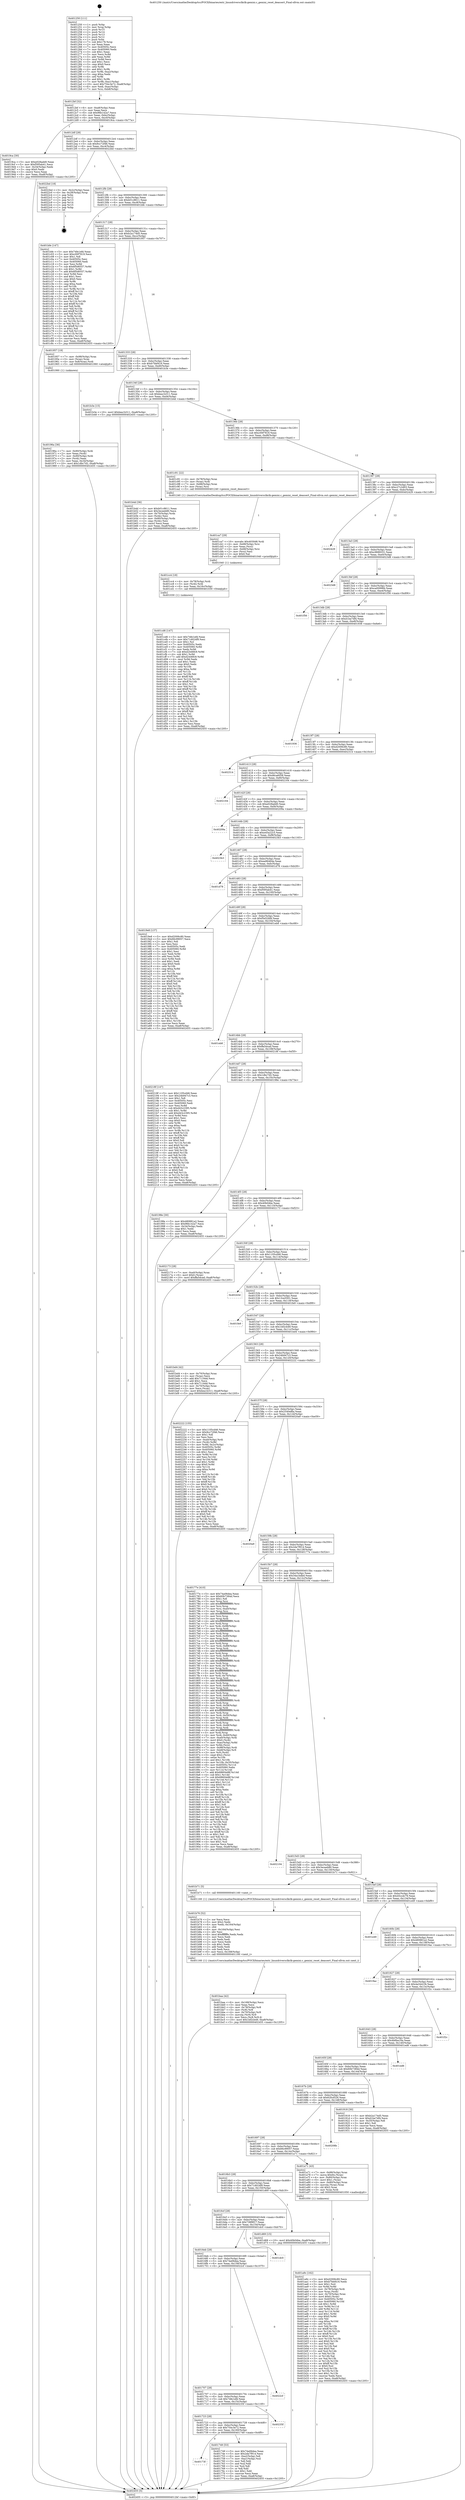 digraph "0x401250" {
  label = "0x401250 (/mnt/c/Users/mathe/Desktop/tcc/POCII/binaries/extr_linuxdriversclkclk-gemini.c_gemini_reset_deassert_Final-ollvm.out::main(0))"
  labelloc = "t"
  node[shape=record]

  Entry [label="",width=0.3,height=0.3,shape=circle,fillcolor=black,style=filled]
  "0x4012bf" [label="{
     0x4012bf [32]\l
     | [instrs]\l
     &nbsp;&nbsp;0x4012bf \<+6\>: mov -0xa8(%rbp),%eax\l
     &nbsp;&nbsp;0x4012c5 \<+2\>: mov %eax,%ecx\l
     &nbsp;&nbsp;0x4012c7 \<+6\>: sub $0x96b142a7,%ecx\l
     &nbsp;&nbsp;0x4012cd \<+6\>: mov %eax,-0xbc(%rbp)\l
     &nbsp;&nbsp;0x4012d3 \<+6\>: mov %ecx,-0xc0(%rbp)\l
     &nbsp;&nbsp;0x4012d9 \<+6\>: je 00000000004019ca \<main+0x77a\>\l
  }"]
  "0x4019ca" [label="{
     0x4019ca [30]\l
     | [instrs]\l
     &nbsp;&nbsp;0x4019ca \<+5\>: mov $0xe028add0,%eax\l
     &nbsp;&nbsp;0x4019cf \<+5\>: mov $0xf595ab41,%ecx\l
     &nbsp;&nbsp;0x4019d4 \<+3\>: mov -0x34(%rbp),%edx\l
     &nbsp;&nbsp;0x4019d7 \<+3\>: cmp $0x0,%edx\l
     &nbsp;&nbsp;0x4019da \<+3\>: cmove %ecx,%eax\l
     &nbsp;&nbsp;0x4019dd \<+6\>: mov %eax,-0xa8(%rbp)\l
     &nbsp;&nbsp;0x4019e3 \<+5\>: jmp 0000000000402455 \<main+0x1205\>\l
  }"]
  "0x4012df" [label="{
     0x4012df [28]\l
     | [instrs]\l
     &nbsp;&nbsp;0x4012df \<+5\>: jmp 00000000004012e4 \<main+0x94\>\l
     &nbsp;&nbsp;0x4012e4 \<+6\>: mov -0xbc(%rbp),%eax\l
     &nbsp;&nbsp;0x4012ea \<+5\>: sub $0x9cc72f46,%eax\l
     &nbsp;&nbsp;0x4012ef \<+6\>: mov %eax,-0xc4(%rbp)\l
     &nbsp;&nbsp;0x4012f5 \<+6\>: je 00000000004022bd \<main+0x106d\>\l
  }"]
  Exit [label="",width=0.3,height=0.3,shape=circle,fillcolor=black,style=filled,peripheries=2]
  "0x4022bd" [label="{
     0x4022bd [18]\l
     | [instrs]\l
     &nbsp;&nbsp;0x4022bd \<+3\>: mov -0x2c(%rbp),%eax\l
     &nbsp;&nbsp;0x4022c0 \<+4\>: lea -0x28(%rbp),%rsp\l
     &nbsp;&nbsp;0x4022c4 \<+1\>: pop %rbx\l
     &nbsp;&nbsp;0x4022c5 \<+2\>: pop %r12\l
     &nbsp;&nbsp;0x4022c7 \<+2\>: pop %r13\l
     &nbsp;&nbsp;0x4022c9 \<+2\>: pop %r14\l
     &nbsp;&nbsp;0x4022cb \<+2\>: pop %r15\l
     &nbsp;&nbsp;0x4022cd \<+1\>: pop %rbp\l
     &nbsp;&nbsp;0x4022ce \<+1\>: ret\l
  }"]
  "0x4012fb" [label="{
     0x4012fb [28]\l
     | [instrs]\l
     &nbsp;&nbsp;0x4012fb \<+5\>: jmp 0000000000401300 \<main+0xb0\>\l
     &nbsp;&nbsp;0x401300 \<+6\>: mov -0xbc(%rbp),%eax\l
     &nbsp;&nbsp;0x401306 \<+5\>: sub $0xb01c8611,%eax\l
     &nbsp;&nbsp;0x40130b \<+6\>: mov %eax,-0xc8(%rbp)\l
     &nbsp;&nbsp;0x401311 \<+6\>: je 0000000000401bfe \<main+0x9ae\>\l
  }"]
  "0x401cd6" [label="{
     0x401cd6 [147]\l
     | [instrs]\l
     &nbsp;&nbsp;0x401cd6 \<+5\>: mov $0x74fe1efd,%eax\l
     &nbsp;&nbsp;0x401cdb \<+5\>: mov $0x71d024f9,%esi\l
     &nbsp;&nbsp;0x401ce0 \<+2\>: mov $0x1,%cl\l
     &nbsp;&nbsp;0x401ce2 \<+7\>: mov 0x40505c,%edx\l
     &nbsp;&nbsp;0x401ce9 \<+8\>: mov 0x405060,%r8d\l
     &nbsp;&nbsp;0x401cf1 \<+3\>: mov %edx,%r9d\l
     &nbsp;&nbsp;0x401cf4 \<+7\>: sub $0xd2446fc9,%r9d\l
     &nbsp;&nbsp;0x401cfb \<+4\>: sub $0x1,%r9d\l
     &nbsp;&nbsp;0x401cff \<+7\>: add $0xd2446fc9,%r9d\l
     &nbsp;&nbsp;0x401d06 \<+4\>: imul %r9d,%edx\l
     &nbsp;&nbsp;0x401d0a \<+3\>: and $0x1,%edx\l
     &nbsp;&nbsp;0x401d0d \<+3\>: cmp $0x0,%edx\l
     &nbsp;&nbsp;0x401d10 \<+4\>: sete %r10b\l
     &nbsp;&nbsp;0x401d14 \<+4\>: cmp $0xa,%r8d\l
     &nbsp;&nbsp;0x401d18 \<+4\>: setl %r11b\l
     &nbsp;&nbsp;0x401d1c \<+3\>: mov %r10b,%bl\l
     &nbsp;&nbsp;0x401d1f \<+3\>: xor $0xff,%bl\l
     &nbsp;&nbsp;0x401d22 \<+3\>: mov %r11b,%r14b\l
     &nbsp;&nbsp;0x401d25 \<+4\>: xor $0xff,%r14b\l
     &nbsp;&nbsp;0x401d29 \<+3\>: xor $0x1,%cl\l
     &nbsp;&nbsp;0x401d2c \<+3\>: mov %bl,%r15b\l
     &nbsp;&nbsp;0x401d2f \<+4\>: and $0xff,%r15b\l
     &nbsp;&nbsp;0x401d33 \<+3\>: and %cl,%r10b\l
     &nbsp;&nbsp;0x401d36 \<+3\>: mov %r14b,%r12b\l
     &nbsp;&nbsp;0x401d39 \<+4\>: and $0xff,%r12b\l
     &nbsp;&nbsp;0x401d3d \<+3\>: and %cl,%r11b\l
     &nbsp;&nbsp;0x401d40 \<+3\>: or %r10b,%r15b\l
     &nbsp;&nbsp;0x401d43 \<+3\>: or %r11b,%r12b\l
     &nbsp;&nbsp;0x401d46 \<+3\>: xor %r12b,%r15b\l
     &nbsp;&nbsp;0x401d49 \<+3\>: or %r14b,%bl\l
     &nbsp;&nbsp;0x401d4c \<+3\>: xor $0xff,%bl\l
     &nbsp;&nbsp;0x401d4f \<+3\>: or $0x1,%cl\l
     &nbsp;&nbsp;0x401d52 \<+2\>: and %cl,%bl\l
     &nbsp;&nbsp;0x401d54 \<+3\>: or %bl,%r15b\l
     &nbsp;&nbsp;0x401d57 \<+4\>: test $0x1,%r15b\l
     &nbsp;&nbsp;0x401d5b \<+3\>: cmovne %esi,%eax\l
     &nbsp;&nbsp;0x401d5e \<+6\>: mov %eax,-0xa8(%rbp)\l
     &nbsp;&nbsp;0x401d64 \<+5\>: jmp 0000000000402455 \<main+0x1205\>\l
  }"]
  "0x401bfe" [label="{
     0x401bfe [147]\l
     | [instrs]\l
     &nbsp;&nbsp;0x401bfe \<+5\>: mov $0x74fe1efd,%eax\l
     &nbsp;&nbsp;0x401c03 \<+5\>: mov $0xc00f7819,%ecx\l
     &nbsp;&nbsp;0x401c08 \<+2\>: mov $0x1,%dl\l
     &nbsp;&nbsp;0x401c0a \<+7\>: mov 0x40505c,%esi\l
     &nbsp;&nbsp;0x401c11 \<+7\>: mov 0x405060,%edi\l
     &nbsp;&nbsp;0x401c18 \<+3\>: mov %esi,%r8d\l
     &nbsp;&nbsp;0x401c1b \<+7\>: sub $0x6f5d6557,%r8d\l
     &nbsp;&nbsp;0x401c22 \<+4\>: sub $0x1,%r8d\l
     &nbsp;&nbsp;0x401c26 \<+7\>: add $0x6f5d6557,%r8d\l
     &nbsp;&nbsp;0x401c2d \<+4\>: imul %r8d,%esi\l
     &nbsp;&nbsp;0x401c31 \<+3\>: and $0x1,%esi\l
     &nbsp;&nbsp;0x401c34 \<+3\>: cmp $0x0,%esi\l
     &nbsp;&nbsp;0x401c37 \<+4\>: sete %r9b\l
     &nbsp;&nbsp;0x401c3b \<+3\>: cmp $0xa,%edi\l
     &nbsp;&nbsp;0x401c3e \<+4\>: setl %r10b\l
     &nbsp;&nbsp;0x401c42 \<+3\>: mov %r9b,%r11b\l
     &nbsp;&nbsp;0x401c45 \<+4\>: xor $0xff,%r11b\l
     &nbsp;&nbsp;0x401c49 \<+3\>: mov %r10b,%bl\l
     &nbsp;&nbsp;0x401c4c \<+3\>: xor $0xff,%bl\l
     &nbsp;&nbsp;0x401c4f \<+3\>: xor $0x1,%dl\l
     &nbsp;&nbsp;0x401c52 \<+3\>: mov %r11b,%r14b\l
     &nbsp;&nbsp;0x401c55 \<+4\>: and $0xff,%r14b\l
     &nbsp;&nbsp;0x401c59 \<+3\>: and %dl,%r9b\l
     &nbsp;&nbsp;0x401c5c \<+3\>: mov %bl,%r15b\l
     &nbsp;&nbsp;0x401c5f \<+4\>: and $0xff,%r15b\l
     &nbsp;&nbsp;0x401c63 \<+3\>: and %dl,%r10b\l
     &nbsp;&nbsp;0x401c66 \<+3\>: or %r9b,%r14b\l
     &nbsp;&nbsp;0x401c69 \<+3\>: or %r10b,%r15b\l
     &nbsp;&nbsp;0x401c6c \<+3\>: xor %r15b,%r14b\l
     &nbsp;&nbsp;0x401c6f \<+3\>: or %bl,%r11b\l
     &nbsp;&nbsp;0x401c72 \<+4\>: xor $0xff,%r11b\l
     &nbsp;&nbsp;0x401c76 \<+3\>: or $0x1,%dl\l
     &nbsp;&nbsp;0x401c79 \<+3\>: and %dl,%r11b\l
     &nbsp;&nbsp;0x401c7c \<+3\>: or %r11b,%r14b\l
     &nbsp;&nbsp;0x401c7f \<+4\>: test $0x1,%r14b\l
     &nbsp;&nbsp;0x401c83 \<+3\>: cmovne %ecx,%eax\l
     &nbsp;&nbsp;0x401c86 \<+6\>: mov %eax,-0xa8(%rbp)\l
     &nbsp;&nbsp;0x401c8c \<+5\>: jmp 0000000000402455 \<main+0x1205\>\l
  }"]
  "0x401317" [label="{
     0x401317 [28]\l
     | [instrs]\l
     &nbsp;&nbsp;0x401317 \<+5\>: jmp 000000000040131c \<main+0xcc\>\l
     &nbsp;&nbsp;0x40131c \<+6\>: mov -0xbc(%rbp),%eax\l
     &nbsp;&nbsp;0x401322 \<+5\>: sub $0xb2a174d5,%eax\l
     &nbsp;&nbsp;0x401327 \<+6\>: mov %eax,-0xcc(%rbp)\l
     &nbsp;&nbsp;0x40132d \<+6\>: je 0000000000401957 \<main+0x707\>\l
  }"]
  "0x401cc4" [label="{
     0x401cc4 [18]\l
     | [instrs]\l
     &nbsp;&nbsp;0x401cc4 \<+4\>: mov -0x78(%rbp),%rdi\l
     &nbsp;&nbsp;0x401cc8 \<+3\>: mov (%rdi),%rdi\l
     &nbsp;&nbsp;0x401ccb \<+6\>: mov %eax,-0x16c(%rbp)\l
     &nbsp;&nbsp;0x401cd1 \<+5\>: call 0000000000401030 \<free@plt\>\l
     | [calls]\l
     &nbsp;&nbsp;0x401030 \{1\} (unknown)\l
  }"]
  "0x401957" [label="{
     0x401957 [19]\l
     | [instrs]\l
     &nbsp;&nbsp;0x401957 \<+7\>: mov -0x98(%rbp),%rax\l
     &nbsp;&nbsp;0x40195e \<+3\>: mov (%rax),%rax\l
     &nbsp;&nbsp;0x401961 \<+4\>: mov 0x8(%rax),%rdi\l
     &nbsp;&nbsp;0x401965 \<+5\>: call 0000000000401060 \<atoi@plt\>\l
     | [calls]\l
     &nbsp;&nbsp;0x401060 \{1\} (unknown)\l
  }"]
  "0x401333" [label="{
     0x401333 [28]\l
     | [instrs]\l
     &nbsp;&nbsp;0x401333 \<+5\>: jmp 0000000000401338 \<main+0xe8\>\l
     &nbsp;&nbsp;0x401338 \<+6\>: mov -0xbc(%rbp),%eax\l
     &nbsp;&nbsp;0x40133e \<+5\>: sub $0xb7bbf416,%eax\l
     &nbsp;&nbsp;0x401343 \<+6\>: mov %eax,-0xd0(%rbp)\l
     &nbsp;&nbsp;0x401349 \<+6\>: je 0000000000401b3e \<main+0x8ee\>\l
  }"]
  "0x401ca7" [label="{
     0x401ca7 [29]\l
     | [instrs]\l
     &nbsp;&nbsp;0x401ca7 \<+10\>: movabs $0x4030d6,%rdi\l
     &nbsp;&nbsp;0x401cb1 \<+4\>: mov -0x68(%rbp),%rsi\l
     &nbsp;&nbsp;0x401cb5 \<+2\>: mov %eax,(%rsi)\l
     &nbsp;&nbsp;0x401cb7 \<+4\>: mov -0x68(%rbp),%rsi\l
     &nbsp;&nbsp;0x401cbb \<+2\>: mov (%rsi),%esi\l
     &nbsp;&nbsp;0x401cbd \<+2\>: mov $0x0,%al\l
     &nbsp;&nbsp;0x401cbf \<+5\>: call 0000000000401040 \<printf@plt\>\l
     | [calls]\l
     &nbsp;&nbsp;0x401040 \{1\} (unknown)\l
  }"]
  "0x401b3e" [label="{
     0x401b3e [15]\l
     | [instrs]\l
     &nbsp;&nbsp;0x401b3e \<+10\>: movl $0xbea1b311,-0xa8(%rbp)\l
     &nbsp;&nbsp;0x401b48 \<+5\>: jmp 0000000000402455 \<main+0x1205\>\l
  }"]
  "0x40134f" [label="{
     0x40134f [28]\l
     | [instrs]\l
     &nbsp;&nbsp;0x40134f \<+5\>: jmp 0000000000401354 \<main+0x104\>\l
     &nbsp;&nbsp;0x401354 \<+6\>: mov -0xbc(%rbp),%eax\l
     &nbsp;&nbsp;0x40135a \<+5\>: sub $0xbea1b311,%eax\l
     &nbsp;&nbsp;0x40135f \<+6\>: mov %eax,-0xd4(%rbp)\l
     &nbsp;&nbsp;0x401365 \<+6\>: je 0000000000401b4d \<main+0x8fd\>\l
  }"]
  "0x401baa" [label="{
     0x401baa [42]\l
     | [instrs]\l
     &nbsp;&nbsp;0x401baa \<+6\>: mov -0x168(%rbp),%ecx\l
     &nbsp;&nbsp;0x401bb0 \<+3\>: imul %eax,%ecx\l
     &nbsp;&nbsp;0x401bb3 \<+4\>: mov -0x78(%rbp),%r8\l
     &nbsp;&nbsp;0x401bb7 \<+3\>: mov (%r8),%r8\l
     &nbsp;&nbsp;0x401bba \<+4\>: mov -0x70(%rbp),%r9\l
     &nbsp;&nbsp;0x401bbe \<+3\>: movslq (%r9),%r9\l
     &nbsp;&nbsp;0x401bc1 \<+4\>: mov %ecx,(%r8,%r9,4)\l
     &nbsp;&nbsp;0x401bc5 \<+10\>: movl $0x1bf2cb49,-0xa8(%rbp)\l
     &nbsp;&nbsp;0x401bcf \<+5\>: jmp 0000000000402455 \<main+0x1205\>\l
  }"]
  "0x401b4d" [label="{
     0x401b4d [36]\l
     | [instrs]\l
     &nbsp;&nbsp;0x401b4d \<+5\>: mov $0xb01c8611,%eax\l
     &nbsp;&nbsp;0x401b52 \<+5\>: mov $0x3eceeb80,%ecx\l
     &nbsp;&nbsp;0x401b57 \<+4\>: mov -0x70(%rbp),%rdx\l
     &nbsp;&nbsp;0x401b5b \<+2\>: mov (%rdx),%esi\l
     &nbsp;&nbsp;0x401b5d \<+4\>: mov -0x80(%rbp),%rdx\l
     &nbsp;&nbsp;0x401b61 \<+2\>: cmp (%rdx),%esi\l
     &nbsp;&nbsp;0x401b63 \<+3\>: cmovl %ecx,%eax\l
     &nbsp;&nbsp;0x401b66 \<+6\>: mov %eax,-0xa8(%rbp)\l
     &nbsp;&nbsp;0x401b6c \<+5\>: jmp 0000000000402455 \<main+0x1205\>\l
  }"]
  "0x40136b" [label="{
     0x40136b [28]\l
     | [instrs]\l
     &nbsp;&nbsp;0x40136b \<+5\>: jmp 0000000000401370 \<main+0x120\>\l
     &nbsp;&nbsp;0x401370 \<+6\>: mov -0xbc(%rbp),%eax\l
     &nbsp;&nbsp;0x401376 \<+5\>: sub $0xc00f7819,%eax\l
     &nbsp;&nbsp;0x40137b \<+6\>: mov %eax,-0xd8(%rbp)\l
     &nbsp;&nbsp;0x401381 \<+6\>: je 0000000000401c91 \<main+0xa41\>\l
  }"]
  "0x401b76" [label="{
     0x401b76 [52]\l
     | [instrs]\l
     &nbsp;&nbsp;0x401b76 \<+2\>: xor %ecx,%ecx\l
     &nbsp;&nbsp;0x401b78 \<+5\>: mov $0x2,%edx\l
     &nbsp;&nbsp;0x401b7d \<+6\>: mov %edx,-0x164(%rbp)\l
     &nbsp;&nbsp;0x401b83 \<+1\>: cltd\l
     &nbsp;&nbsp;0x401b84 \<+6\>: mov -0x164(%rbp),%esi\l
     &nbsp;&nbsp;0x401b8a \<+2\>: idiv %esi\l
     &nbsp;&nbsp;0x401b8c \<+6\>: imul $0xfffffffe,%edx,%edx\l
     &nbsp;&nbsp;0x401b92 \<+2\>: mov %ecx,%edi\l
     &nbsp;&nbsp;0x401b94 \<+2\>: sub %edx,%edi\l
     &nbsp;&nbsp;0x401b96 \<+2\>: mov %ecx,%edx\l
     &nbsp;&nbsp;0x401b98 \<+3\>: sub $0x1,%edx\l
     &nbsp;&nbsp;0x401b9b \<+2\>: add %edx,%edi\l
     &nbsp;&nbsp;0x401b9d \<+2\>: sub %edi,%ecx\l
     &nbsp;&nbsp;0x401b9f \<+6\>: mov %ecx,-0x168(%rbp)\l
     &nbsp;&nbsp;0x401ba5 \<+5\>: call 0000000000401160 \<next_i\>\l
     | [calls]\l
     &nbsp;&nbsp;0x401160 \{1\} (/mnt/c/Users/mathe/Desktop/tcc/POCII/binaries/extr_linuxdriversclkclk-gemini.c_gemini_reset_deassert_Final-ollvm.out::next_i)\l
  }"]
  "0x401c91" [label="{
     0x401c91 [22]\l
     | [instrs]\l
     &nbsp;&nbsp;0x401c91 \<+4\>: mov -0x78(%rbp),%rax\l
     &nbsp;&nbsp;0x401c95 \<+3\>: mov (%rax),%rdi\l
     &nbsp;&nbsp;0x401c98 \<+7\>: mov -0x88(%rbp),%rax\l
     &nbsp;&nbsp;0x401c9f \<+3\>: mov (%rax),%rsi\l
     &nbsp;&nbsp;0x401ca2 \<+5\>: call 0000000000401240 \<gemini_reset_deassert\>\l
     | [calls]\l
     &nbsp;&nbsp;0x401240 \{1\} (/mnt/c/Users/mathe/Desktop/tcc/POCII/binaries/extr_linuxdriversclkclk-gemini.c_gemini_reset_deassert_Final-ollvm.out::gemini_reset_deassert)\l
  }"]
  "0x401387" [label="{
     0x401387 [28]\l
     | [instrs]\l
     &nbsp;&nbsp;0x401387 \<+5\>: jmp 000000000040138c \<main+0x13c\>\l
     &nbsp;&nbsp;0x40138c \<+6\>: mov -0xbc(%rbp),%eax\l
     &nbsp;&nbsp;0x401392 \<+5\>: sub $0xc27c2d03,%eax\l
     &nbsp;&nbsp;0x401397 \<+6\>: mov %eax,-0xdc(%rbp)\l
     &nbsp;&nbsp;0x40139d \<+6\>: je 0000000000402429 \<main+0x11d9\>\l
  }"]
  "0x401a9c" [label="{
     0x401a9c [162]\l
     | [instrs]\l
     &nbsp;&nbsp;0x401a9c \<+5\>: mov $0xd2006c80,%ecx\l
     &nbsp;&nbsp;0x401aa1 \<+5\>: mov $0xb7bbf416,%edx\l
     &nbsp;&nbsp;0x401aa6 \<+3\>: mov $0x1,%sil\l
     &nbsp;&nbsp;0x401aa9 \<+3\>: xor %r8d,%r8d\l
     &nbsp;&nbsp;0x401aac \<+4\>: mov -0x78(%rbp),%rdi\l
     &nbsp;&nbsp;0x401ab0 \<+3\>: mov %rax,(%rdi)\l
     &nbsp;&nbsp;0x401ab3 \<+4\>: mov -0x70(%rbp),%rax\l
     &nbsp;&nbsp;0x401ab7 \<+6\>: movl $0x0,(%rax)\l
     &nbsp;&nbsp;0x401abd \<+8\>: mov 0x40505c,%r9d\l
     &nbsp;&nbsp;0x401ac5 \<+8\>: mov 0x405060,%r10d\l
     &nbsp;&nbsp;0x401acd \<+4\>: sub $0x1,%r8d\l
     &nbsp;&nbsp;0x401ad1 \<+3\>: mov %r9d,%r11d\l
     &nbsp;&nbsp;0x401ad4 \<+3\>: add %r8d,%r11d\l
     &nbsp;&nbsp;0x401ad7 \<+4\>: imul %r11d,%r9d\l
     &nbsp;&nbsp;0x401adb \<+4\>: and $0x1,%r9d\l
     &nbsp;&nbsp;0x401adf \<+4\>: cmp $0x0,%r9d\l
     &nbsp;&nbsp;0x401ae3 \<+3\>: sete %bl\l
     &nbsp;&nbsp;0x401ae6 \<+4\>: cmp $0xa,%r10d\l
     &nbsp;&nbsp;0x401aea \<+4\>: setl %r14b\l
     &nbsp;&nbsp;0x401aee \<+3\>: mov %bl,%r15b\l
     &nbsp;&nbsp;0x401af1 \<+4\>: xor $0xff,%r15b\l
     &nbsp;&nbsp;0x401af5 \<+3\>: mov %r14b,%r12b\l
     &nbsp;&nbsp;0x401af8 \<+4\>: xor $0xff,%r12b\l
     &nbsp;&nbsp;0x401afc \<+4\>: xor $0x0,%sil\l
     &nbsp;&nbsp;0x401b00 \<+3\>: mov %r15b,%r13b\l
     &nbsp;&nbsp;0x401b03 \<+4\>: and $0x0,%r13b\l
     &nbsp;&nbsp;0x401b07 \<+3\>: and %sil,%bl\l
     &nbsp;&nbsp;0x401b0a \<+3\>: mov %r12b,%al\l
     &nbsp;&nbsp;0x401b0d \<+2\>: and $0x0,%al\l
     &nbsp;&nbsp;0x401b0f \<+3\>: and %sil,%r14b\l
     &nbsp;&nbsp;0x401b12 \<+3\>: or %bl,%r13b\l
     &nbsp;&nbsp;0x401b15 \<+3\>: or %r14b,%al\l
     &nbsp;&nbsp;0x401b18 \<+3\>: xor %al,%r13b\l
     &nbsp;&nbsp;0x401b1b \<+3\>: or %r12b,%r15b\l
     &nbsp;&nbsp;0x401b1e \<+4\>: xor $0xff,%r15b\l
     &nbsp;&nbsp;0x401b22 \<+4\>: or $0x0,%sil\l
     &nbsp;&nbsp;0x401b26 \<+3\>: and %sil,%r15b\l
     &nbsp;&nbsp;0x401b29 \<+3\>: or %r15b,%r13b\l
     &nbsp;&nbsp;0x401b2c \<+4\>: test $0x1,%r13b\l
     &nbsp;&nbsp;0x401b30 \<+3\>: cmovne %edx,%ecx\l
     &nbsp;&nbsp;0x401b33 \<+6\>: mov %ecx,-0xa8(%rbp)\l
     &nbsp;&nbsp;0x401b39 \<+5\>: jmp 0000000000402455 \<main+0x1205\>\l
  }"]
  "0x402429" [label="{
     0x402429\l
  }", style=dashed]
  "0x4013a3" [label="{
     0x4013a3 [28]\l
     | [instrs]\l
     &nbsp;&nbsp;0x4013a3 \<+5\>: jmp 00000000004013a8 \<main+0x158\>\l
     &nbsp;&nbsp;0x4013a8 \<+6\>: mov -0xbc(%rbp),%eax\l
     &nbsp;&nbsp;0x4013ae \<+5\>: sub $0xc9689331,%eax\l
     &nbsp;&nbsp;0x4013b3 \<+6\>: mov %eax,-0xe0(%rbp)\l
     &nbsp;&nbsp;0x4013b9 \<+6\>: je 00000000004023d8 \<main+0x1188\>\l
  }"]
  "0x40196a" [label="{
     0x40196a [36]\l
     | [instrs]\l
     &nbsp;&nbsp;0x40196a \<+7\>: mov -0x90(%rbp),%rdi\l
     &nbsp;&nbsp;0x401971 \<+2\>: mov %eax,(%rdi)\l
     &nbsp;&nbsp;0x401973 \<+7\>: mov -0x90(%rbp),%rdi\l
     &nbsp;&nbsp;0x40197a \<+2\>: mov (%rdi),%eax\l
     &nbsp;&nbsp;0x40197c \<+3\>: mov %eax,-0x34(%rbp)\l
     &nbsp;&nbsp;0x40197f \<+10\>: movl $0x1dbc7d2,-0xa8(%rbp)\l
     &nbsp;&nbsp;0x401989 \<+5\>: jmp 0000000000402455 \<main+0x1205\>\l
  }"]
  "0x4023d8" [label="{
     0x4023d8\l
  }", style=dashed]
  "0x4013bf" [label="{
     0x4013bf [28]\l
     | [instrs]\l
     &nbsp;&nbsp;0x4013bf \<+5\>: jmp 00000000004013c4 \<main+0x174\>\l
     &nbsp;&nbsp;0x4013c4 \<+6\>: mov -0xbc(%rbp),%eax\l
     &nbsp;&nbsp;0x4013ca \<+5\>: sub $0xca00996b,%eax\l
     &nbsp;&nbsp;0x4013cf \<+6\>: mov %eax,-0xe4(%rbp)\l
     &nbsp;&nbsp;0x4013d5 \<+6\>: je 0000000000401f56 \<main+0xd06\>\l
  }"]
  "0x401250" [label="{
     0x401250 [111]\l
     | [instrs]\l
     &nbsp;&nbsp;0x401250 \<+1\>: push %rbp\l
     &nbsp;&nbsp;0x401251 \<+3\>: mov %rsp,%rbp\l
     &nbsp;&nbsp;0x401254 \<+2\>: push %r15\l
     &nbsp;&nbsp;0x401256 \<+2\>: push %r14\l
     &nbsp;&nbsp;0x401258 \<+2\>: push %r13\l
     &nbsp;&nbsp;0x40125a \<+2\>: push %r12\l
     &nbsp;&nbsp;0x40125c \<+1\>: push %rbx\l
     &nbsp;&nbsp;0x40125d \<+7\>: sub $0x178,%rsp\l
     &nbsp;&nbsp;0x401264 \<+2\>: xor %eax,%eax\l
     &nbsp;&nbsp;0x401266 \<+7\>: mov 0x40505c,%ecx\l
     &nbsp;&nbsp;0x40126d \<+7\>: mov 0x405060,%edx\l
     &nbsp;&nbsp;0x401274 \<+3\>: sub $0x1,%eax\l
     &nbsp;&nbsp;0x401277 \<+3\>: mov %ecx,%r8d\l
     &nbsp;&nbsp;0x40127a \<+3\>: add %eax,%r8d\l
     &nbsp;&nbsp;0x40127d \<+4\>: imul %r8d,%ecx\l
     &nbsp;&nbsp;0x401281 \<+3\>: and $0x1,%ecx\l
     &nbsp;&nbsp;0x401284 \<+3\>: cmp $0x0,%ecx\l
     &nbsp;&nbsp;0x401287 \<+4\>: sete %r9b\l
     &nbsp;&nbsp;0x40128b \<+4\>: and $0x1,%r9b\l
     &nbsp;&nbsp;0x40128f \<+7\>: mov %r9b,-0xa2(%rbp)\l
     &nbsp;&nbsp;0x401296 \<+3\>: cmp $0xa,%edx\l
     &nbsp;&nbsp;0x401299 \<+4\>: setl %r9b\l
     &nbsp;&nbsp;0x40129d \<+4\>: and $0x1,%r9b\l
     &nbsp;&nbsp;0x4012a1 \<+7\>: mov %r9b,-0xa1(%rbp)\l
     &nbsp;&nbsp;0x4012a8 \<+10\>: movl $0x754c3e72,-0xa8(%rbp)\l
     &nbsp;&nbsp;0x4012b2 \<+6\>: mov %edi,-0xac(%rbp)\l
     &nbsp;&nbsp;0x4012b8 \<+7\>: mov %rsi,-0xb8(%rbp)\l
  }"]
  "0x401f56" [label="{
     0x401f56\l
  }", style=dashed]
  "0x4013db" [label="{
     0x4013db [28]\l
     | [instrs]\l
     &nbsp;&nbsp;0x4013db \<+5\>: jmp 00000000004013e0 \<main+0x190\>\l
     &nbsp;&nbsp;0x4013e0 \<+6\>: mov -0xbc(%rbp),%eax\l
     &nbsp;&nbsp;0x4013e6 \<+5\>: sub $0xd1ba7df4,%eax\l
     &nbsp;&nbsp;0x4013eb \<+6\>: mov %eax,-0xe8(%rbp)\l
     &nbsp;&nbsp;0x4013f1 \<+6\>: je 0000000000401936 \<main+0x6e6\>\l
  }"]
  "0x402455" [label="{
     0x402455 [5]\l
     | [instrs]\l
     &nbsp;&nbsp;0x402455 \<+5\>: jmp 00000000004012bf \<main+0x6f\>\l
  }"]
  "0x401936" [label="{
     0x401936\l
  }", style=dashed]
  "0x4013f7" [label="{
     0x4013f7 [28]\l
     | [instrs]\l
     &nbsp;&nbsp;0x4013f7 \<+5\>: jmp 00000000004013fc \<main+0x1ac\>\l
     &nbsp;&nbsp;0x4013fc \<+6\>: mov -0xbc(%rbp),%eax\l
     &nbsp;&nbsp;0x401402 \<+5\>: sub $0xd2006c80,%eax\l
     &nbsp;&nbsp;0x401407 \<+6\>: mov %eax,-0xec(%rbp)\l
     &nbsp;&nbsp;0x40140d \<+6\>: je 0000000000402314 \<main+0x10c4\>\l
  }"]
  "0x40173f" [label="{
     0x40173f\l
  }", style=dashed]
  "0x402314" [label="{
     0x402314\l
  }", style=dashed]
  "0x401413" [label="{
     0x401413 [28]\l
     | [instrs]\l
     &nbsp;&nbsp;0x401413 \<+5\>: jmp 0000000000401418 \<main+0x1c8\>\l
     &nbsp;&nbsp;0x401418 \<+6\>: mov -0xbc(%rbp),%eax\l
     &nbsp;&nbsp;0x40141e \<+5\>: sub $0xd6ca6058,%eax\l
     &nbsp;&nbsp;0x401423 \<+6\>: mov %eax,-0xf0(%rbp)\l
     &nbsp;&nbsp;0x401429 \<+6\>: je 0000000000402164 \<main+0xf14\>\l
  }"]
  "0x401749" [label="{
     0x401749 [53]\l
     | [instrs]\l
     &nbsp;&nbsp;0x401749 \<+5\>: mov $0x74a06dea,%eax\l
     &nbsp;&nbsp;0x40174e \<+5\>: mov $0x2da7f914,%ecx\l
     &nbsp;&nbsp;0x401753 \<+6\>: mov -0xa2(%rbp),%dl\l
     &nbsp;&nbsp;0x401759 \<+7\>: mov -0xa1(%rbp),%sil\l
     &nbsp;&nbsp;0x401760 \<+3\>: mov %dl,%dil\l
     &nbsp;&nbsp;0x401763 \<+3\>: and %sil,%dil\l
     &nbsp;&nbsp;0x401766 \<+3\>: xor %sil,%dl\l
     &nbsp;&nbsp;0x401769 \<+3\>: or %dl,%dil\l
     &nbsp;&nbsp;0x40176c \<+4\>: test $0x1,%dil\l
     &nbsp;&nbsp;0x401770 \<+3\>: cmovne %ecx,%eax\l
     &nbsp;&nbsp;0x401773 \<+6\>: mov %eax,-0xa8(%rbp)\l
     &nbsp;&nbsp;0x401779 \<+5\>: jmp 0000000000402455 \<main+0x1205\>\l
  }"]
  "0x402164" [label="{
     0x402164\l
  }", style=dashed]
  "0x40142f" [label="{
     0x40142f [28]\l
     | [instrs]\l
     &nbsp;&nbsp;0x40142f \<+5\>: jmp 0000000000401434 \<main+0x1e4\>\l
     &nbsp;&nbsp;0x401434 \<+6\>: mov -0xbc(%rbp),%eax\l
     &nbsp;&nbsp;0x40143a \<+5\>: sub $0xe028add0,%eax\l
     &nbsp;&nbsp;0x40143f \<+6\>: mov %eax,-0xf4(%rbp)\l
     &nbsp;&nbsp;0x401445 \<+6\>: je 000000000040209a \<main+0xe4a\>\l
  }"]
  "0x401723" [label="{
     0x401723 [28]\l
     | [instrs]\l
     &nbsp;&nbsp;0x401723 \<+5\>: jmp 0000000000401728 \<main+0x4d8\>\l
     &nbsp;&nbsp;0x401728 \<+6\>: mov -0xbc(%rbp),%eax\l
     &nbsp;&nbsp;0x40172e \<+5\>: sub $0x754c3e72,%eax\l
     &nbsp;&nbsp;0x401733 \<+6\>: mov %eax,-0x160(%rbp)\l
     &nbsp;&nbsp;0x401739 \<+6\>: je 0000000000401749 \<main+0x4f9\>\l
  }"]
  "0x40209a" [label="{
     0x40209a\l
  }", style=dashed]
  "0x40144b" [label="{
     0x40144b [28]\l
     | [instrs]\l
     &nbsp;&nbsp;0x40144b \<+5\>: jmp 0000000000401450 \<main+0x200\>\l
     &nbsp;&nbsp;0x401450 \<+6\>: mov -0xbc(%rbp),%eax\l
     &nbsp;&nbsp;0x401456 \<+5\>: sub $0xe45a22c5,%eax\l
     &nbsp;&nbsp;0x40145b \<+6\>: mov %eax,-0xf8(%rbp)\l
     &nbsp;&nbsp;0x401461 \<+6\>: je 00000000004023b3 \<main+0x1163\>\l
  }"]
  "0x40235f" [label="{
     0x40235f\l
  }", style=dashed]
  "0x4023b3" [label="{
     0x4023b3\l
  }", style=dashed]
  "0x401467" [label="{
     0x401467 [28]\l
     | [instrs]\l
     &nbsp;&nbsp;0x401467 \<+5\>: jmp 000000000040146c \<main+0x21c\>\l
     &nbsp;&nbsp;0x40146c \<+6\>: mov -0xbc(%rbp),%eax\l
     &nbsp;&nbsp;0x401472 \<+5\>: sub $0xea96464a,%eax\l
     &nbsp;&nbsp;0x401477 \<+6\>: mov %eax,-0xfc(%rbp)\l
     &nbsp;&nbsp;0x40147d \<+6\>: je 0000000000401d78 \<main+0xb28\>\l
  }"]
  "0x401707" [label="{
     0x401707 [28]\l
     | [instrs]\l
     &nbsp;&nbsp;0x401707 \<+5\>: jmp 000000000040170c \<main+0x4bc\>\l
     &nbsp;&nbsp;0x40170c \<+6\>: mov -0xbc(%rbp),%eax\l
     &nbsp;&nbsp;0x401712 \<+5\>: sub $0x74fe1efd,%eax\l
     &nbsp;&nbsp;0x401717 \<+6\>: mov %eax,-0x15c(%rbp)\l
     &nbsp;&nbsp;0x40171d \<+6\>: je 000000000040235f \<main+0x110f\>\l
  }"]
  "0x401d78" [label="{
     0x401d78\l
  }", style=dashed]
  "0x401483" [label="{
     0x401483 [28]\l
     | [instrs]\l
     &nbsp;&nbsp;0x401483 \<+5\>: jmp 0000000000401488 \<main+0x238\>\l
     &nbsp;&nbsp;0x401488 \<+6\>: mov -0xbc(%rbp),%eax\l
     &nbsp;&nbsp;0x40148e \<+5\>: sub $0xf595ab41,%eax\l
     &nbsp;&nbsp;0x401493 \<+6\>: mov %eax,-0x100(%rbp)\l
     &nbsp;&nbsp;0x401499 \<+6\>: je 00000000004019e8 \<main+0x798\>\l
  }"]
  "0x4022cf" [label="{
     0x4022cf\l
  }", style=dashed]
  "0x4019e8" [label="{
     0x4019e8 [137]\l
     | [instrs]\l
     &nbsp;&nbsp;0x4019e8 \<+5\>: mov $0xd2006c80,%eax\l
     &nbsp;&nbsp;0x4019ed \<+5\>: mov $0x66c99057,%ecx\l
     &nbsp;&nbsp;0x4019f2 \<+2\>: mov $0x1,%dl\l
     &nbsp;&nbsp;0x4019f4 \<+2\>: xor %esi,%esi\l
     &nbsp;&nbsp;0x4019f6 \<+7\>: mov 0x40505c,%edi\l
     &nbsp;&nbsp;0x4019fd \<+8\>: mov 0x405060,%r8d\l
     &nbsp;&nbsp;0x401a05 \<+3\>: sub $0x1,%esi\l
     &nbsp;&nbsp;0x401a08 \<+3\>: mov %edi,%r9d\l
     &nbsp;&nbsp;0x401a0b \<+3\>: add %esi,%r9d\l
     &nbsp;&nbsp;0x401a0e \<+4\>: imul %r9d,%edi\l
     &nbsp;&nbsp;0x401a12 \<+3\>: and $0x1,%edi\l
     &nbsp;&nbsp;0x401a15 \<+3\>: cmp $0x0,%edi\l
     &nbsp;&nbsp;0x401a18 \<+4\>: sete %r10b\l
     &nbsp;&nbsp;0x401a1c \<+4\>: cmp $0xa,%r8d\l
     &nbsp;&nbsp;0x401a20 \<+4\>: setl %r11b\l
     &nbsp;&nbsp;0x401a24 \<+3\>: mov %r10b,%bl\l
     &nbsp;&nbsp;0x401a27 \<+3\>: xor $0xff,%bl\l
     &nbsp;&nbsp;0x401a2a \<+3\>: mov %r11b,%r14b\l
     &nbsp;&nbsp;0x401a2d \<+4\>: xor $0xff,%r14b\l
     &nbsp;&nbsp;0x401a31 \<+3\>: xor $0x0,%dl\l
     &nbsp;&nbsp;0x401a34 \<+3\>: mov %bl,%r15b\l
     &nbsp;&nbsp;0x401a37 \<+4\>: and $0x0,%r15b\l
     &nbsp;&nbsp;0x401a3b \<+3\>: and %dl,%r10b\l
     &nbsp;&nbsp;0x401a3e \<+3\>: mov %r14b,%r12b\l
     &nbsp;&nbsp;0x401a41 \<+4\>: and $0x0,%r12b\l
     &nbsp;&nbsp;0x401a45 \<+3\>: and %dl,%r11b\l
     &nbsp;&nbsp;0x401a48 \<+3\>: or %r10b,%r15b\l
     &nbsp;&nbsp;0x401a4b \<+3\>: or %r11b,%r12b\l
     &nbsp;&nbsp;0x401a4e \<+3\>: xor %r12b,%r15b\l
     &nbsp;&nbsp;0x401a51 \<+3\>: or %r14b,%bl\l
     &nbsp;&nbsp;0x401a54 \<+3\>: xor $0xff,%bl\l
     &nbsp;&nbsp;0x401a57 \<+3\>: or $0x0,%dl\l
     &nbsp;&nbsp;0x401a5a \<+2\>: and %dl,%bl\l
     &nbsp;&nbsp;0x401a5c \<+3\>: or %bl,%r15b\l
     &nbsp;&nbsp;0x401a5f \<+4\>: test $0x1,%r15b\l
     &nbsp;&nbsp;0x401a63 \<+3\>: cmovne %ecx,%eax\l
     &nbsp;&nbsp;0x401a66 \<+6\>: mov %eax,-0xa8(%rbp)\l
     &nbsp;&nbsp;0x401a6c \<+5\>: jmp 0000000000402455 \<main+0x1205\>\l
  }"]
  "0x40149f" [label="{
     0x40149f [28]\l
     | [instrs]\l
     &nbsp;&nbsp;0x40149f \<+5\>: jmp 00000000004014a4 \<main+0x254\>\l
     &nbsp;&nbsp;0x4014a4 \<+6\>: mov -0xbc(%rbp),%eax\l
     &nbsp;&nbsp;0x4014aa \<+5\>: sub $0xf5e526fd,%eax\l
     &nbsp;&nbsp;0x4014af \<+6\>: mov %eax,-0x104(%rbp)\l
     &nbsp;&nbsp;0x4014b5 \<+6\>: je 0000000000401eb8 \<main+0xc68\>\l
  }"]
  "0x4016eb" [label="{
     0x4016eb [28]\l
     | [instrs]\l
     &nbsp;&nbsp;0x4016eb \<+5\>: jmp 00000000004016f0 \<main+0x4a0\>\l
     &nbsp;&nbsp;0x4016f0 \<+6\>: mov -0xbc(%rbp),%eax\l
     &nbsp;&nbsp;0x4016f6 \<+5\>: sub $0x74a06dea,%eax\l
     &nbsp;&nbsp;0x4016fb \<+6\>: mov %eax,-0x158(%rbp)\l
     &nbsp;&nbsp;0x401701 \<+6\>: je 00000000004022cf \<main+0x107f\>\l
  }"]
  "0x401eb8" [label="{
     0x401eb8\l
  }", style=dashed]
  "0x4014bb" [label="{
     0x4014bb [28]\l
     | [instrs]\l
     &nbsp;&nbsp;0x4014bb \<+5\>: jmp 00000000004014c0 \<main+0x270\>\l
     &nbsp;&nbsp;0x4014c0 \<+6\>: mov -0xbc(%rbp),%eax\l
     &nbsp;&nbsp;0x4014c6 \<+5\>: sub $0xffa5dcad,%eax\l
     &nbsp;&nbsp;0x4014cb \<+6\>: mov %eax,-0x108(%rbp)\l
     &nbsp;&nbsp;0x4014d1 \<+6\>: je 000000000040218f \<main+0xf3f\>\l
  }"]
  "0x401dc0" [label="{
     0x401dc0\l
  }", style=dashed]
  "0x40218f" [label="{
     0x40218f [147]\l
     | [instrs]\l
     &nbsp;&nbsp;0x40218f \<+5\>: mov $0x1105cd46,%eax\l
     &nbsp;&nbsp;0x402194 \<+5\>: mov $0x24b947c3,%ecx\l
     &nbsp;&nbsp;0x402199 \<+2\>: mov $0x1,%dl\l
     &nbsp;&nbsp;0x40219b \<+7\>: mov 0x40505c,%esi\l
     &nbsp;&nbsp;0x4021a2 \<+7\>: mov 0x405060,%edi\l
     &nbsp;&nbsp;0x4021a9 \<+3\>: mov %esi,%r8d\l
     &nbsp;&nbsp;0x4021ac \<+7\>: sub $0xd43c2395,%r8d\l
     &nbsp;&nbsp;0x4021b3 \<+4\>: sub $0x1,%r8d\l
     &nbsp;&nbsp;0x4021b7 \<+7\>: add $0xd43c2395,%r8d\l
     &nbsp;&nbsp;0x4021be \<+4\>: imul %r8d,%esi\l
     &nbsp;&nbsp;0x4021c2 \<+3\>: and $0x1,%esi\l
     &nbsp;&nbsp;0x4021c5 \<+3\>: cmp $0x0,%esi\l
     &nbsp;&nbsp;0x4021c8 \<+4\>: sete %r9b\l
     &nbsp;&nbsp;0x4021cc \<+3\>: cmp $0xa,%edi\l
     &nbsp;&nbsp;0x4021cf \<+4\>: setl %r10b\l
     &nbsp;&nbsp;0x4021d3 \<+3\>: mov %r9b,%r11b\l
     &nbsp;&nbsp;0x4021d6 \<+4\>: xor $0xff,%r11b\l
     &nbsp;&nbsp;0x4021da \<+3\>: mov %r10b,%bl\l
     &nbsp;&nbsp;0x4021dd \<+3\>: xor $0xff,%bl\l
     &nbsp;&nbsp;0x4021e0 \<+3\>: xor $0x0,%dl\l
     &nbsp;&nbsp;0x4021e3 \<+3\>: mov %r11b,%r14b\l
     &nbsp;&nbsp;0x4021e6 \<+4\>: and $0x0,%r14b\l
     &nbsp;&nbsp;0x4021ea \<+3\>: and %dl,%r9b\l
     &nbsp;&nbsp;0x4021ed \<+3\>: mov %bl,%r15b\l
     &nbsp;&nbsp;0x4021f0 \<+4\>: and $0x0,%r15b\l
     &nbsp;&nbsp;0x4021f4 \<+3\>: and %dl,%r10b\l
     &nbsp;&nbsp;0x4021f7 \<+3\>: or %r9b,%r14b\l
     &nbsp;&nbsp;0x4021fa \<+3\>: or %r10b,%r15b\l
     &nbsp;&nbsp;0x4021fd \<+3\>: xor %r15b,%r14b\l
     &nbsp;&nbsp;0x402200 \<+3\>: or %bl,%r11b\l
     &nbsp;&nbsp;0x402203 \<+4\>: xor $0xff,%r11b\l
     &nbsp;&nbsp;0x402207 \<+3\>: or $0x0,%dl\l
     &nbsp;&nbsp;0x40220a \<+3\>: and %dl,%r11b\l
     &nbsp;&nbsp;0x40220d \<+3\>: or %r11b,%r14b\l
     &nbsp;&nbsp;0x402210 \<+4\>: test $0x1,%r14b\l
     &nbsp;&nbsp;0x402214 \<+3\>: cmovne %ecx,%eax\l
     &nbsp;&nbsp;0x402217 \<+6\>: mov %eax,-0xa8(%rbp)\l
     &nbsp;&nbsp;0x40221d \<+5\>: jmp 0000000000402455 \<main+0x1205\>\l
  }"]
  "0x4014d7" [label="{
     0x4014d7 [28]\l
     | [instrs]\l
     &nbsp;&nbsp;0x4014d7 \<+5\>: jmp 00000000004014dc \<main+0x28c\>\l
     &nbsp;&nbsp;0x4014dc \<+6\>: mov -0xbc(%rbp),%eax\l
     &nbsp;&nbsp;0x4014e2 \<+5\>: sub $0x1dbc7d2,%eax\l
     &nbsp;&nbsp;0x4014e7 \<+6\>: mov %eax,-0x10c(%rbp)\l
     &nbsp;&nbsp;0x4014ed \<+6\>: je 000000000040198e \<main+0x73e\>\l
  }"]
  "0x4016cf" [label="{
     0x4016cf [28]\l
     | [instrs]\l
     &nbsp;&nbsp;0x4016cf \<+5\>: jmp 00000000004016d4 \<main+0x484\>\l
     &nbsp;&nbsp;0x4016d4 \<+6\>: mov -0xbc(%rbp),%eax\l
     &nbsp;&nbsp;0x4016da \<+5\>: sub $0x738f9f17,%eax\l
     &nbsp;&nbsp;0x4016df \<+6\>: mov %eax,-0x154(%rbp)\l
     &nbsp;&nbsp;0x4016e5 \<+6\>: je 0000000000401dc0 \<main+0xb70\>\l
  }"]
  "0x40198e" [label="{
     0x40198e [30]\l
     | [instrs]\l
     &nbsp;&nbsp;0x40198e \<+5\>: mov $0x480881a2,%eax\l
     &nbsp;&nbsp;0x401993 \<+5\>: mov $0x96b142a7,%ecx\l
     &nbsp;&nbsp;0x401998 \<+3\>: mov -0x34(%rbp),%edx\l
     &nbsp;&nbsp;0x40199b \<+3\>: cmp $0x1,%edx\l
     &nbsp;&nbsp;0x40199e \<+3\>: cmovl %ecx,%eax\l
     &nbsp;&nbsp;0x4019a1 \<+6\>: mov %eax,-0xa8(%rbp)\l
     &nbsp;&nbsp;0x4019a7 \<+5\>: jmp 0000000000402455 \<main+0x1205\>\l
  }"]
  "0x4014f3" [label="{
     0x4014f3 [28]\l
     | [instrs]\l
     &nbsp;&nbsp;0x4014f3 \<+5\>: jmp 00000000004014f8 \<main+0x2a8\>\l
     &nbsp;&nbsp;0x4014f8 \<+6\>: mov -0xbc(%rbp),%eax\l
     &nbsp;&nbsp;0x4014fe \<+5\>: sub $0x40b04be,%eax\l
     &nbsp;&nbsp;0x401503 \<+6\>: mov %eax,-0x110(%rbp)\l
     &nbsp;&nbsp;0x401509 \<+6\>: je 0000000000402173 \<main+0xf23\>\l
  }"]
  "0x401d69" [label="{
     0x401d69 [15]\l
     | [instrs]\l
     &nbsp;&nbsp;0x401d69 \<+10\>: movl $0x40b04be,-0xa8(%rbp)\l
     &nbsp;&nbsp;0x401d73 \<+5\>: jmp 0000000000402455 \<main+0x1205\>\l
  }"]
  "0x402173" [label="{
     0x402173 [28]\l
     | [instrs]\l
     &nbsp;&nbsp;0x402173 \<+7\>: mov -0xa0(%rbp),%rax\l
     &nbsp;&nbsp;0x40217a \<+6\>: movl $0x0,(%rax)\l
     &nbsp;&nbsp;0x402180 \<+10\>: movl $0xffa5dcad,-0xa8(%rbp)\l
     &nbsp;&nbsp;0x40218a \<+5\>: jmp 0000000000402455 \<main+0x1205\>\l
  }"]
  "0x40150f" [label="{
     0x40150f [28]\l
     | [instrs]\l
     &nbsp;&nbsp;0x40150f \<+5\>: jmp 0000000000401514 \<main+0x2c4\>\l
     &nbsp;&nbsp;0x401514 \<+6\>: mov -0xbc(%rbp),%eax\l
     &nbsp;&nbsp;0x40151a \<+5\>: sub $0x1105cd46,%eax\l
     &nbsp;&nbsp;0x40151f \<+6\>: mov %eax,-0x114(%rbp)\l
     &nbsp;&nbsp;0x401525 \<+6\>: je 000000000040243d \<main+0x11ed\>\l
  }"]
  "0x4016b3" [label="{
     0x4016b3 [28]\l
     | [instrs]\l
     &nbsp;&nbsp;0x4016b3 \<+5\>: jmp 00000000004016b8 \<main+0x468\>\l
     &nbsp;&nbsp;0x4016b8 \<+6\>: mov -0xbc(%rbp),%eax\l
     &nbsp;&nbsp;0x4016be \<+5\>: sub $0x71d024f9,%eax\l
     &nbsp;&nbsp;0x4016c3 \<+6\>: mov %eax,-0x150(%rbp)\l
     &nbsp;&nbsp;0x4016c9 \<+6\>: je 0000000000401d69 \<main+0xb19\>\l
  }"]
  "0x40243d" [label="{
     0x40243d\l
  }", style=dashed]
  "0x40152b" [label="{
     0x40152b [28]\l
     | [instrs]\l
     &nbsp;&nbsp;0x40152b \<+5\>: jmp 0000000000401530 \<main+0x2e0\>\l
     &nbsp;&nbsp;0x401530 \<+6\>: mov -0xbc(%rbp),%eax\l
     &nbsp;&nbsp;0x401536 \<+5\>: sub $0x13ce5501,%eax\l
     &nbsp;&nbsp;0x40153b \<+6\>: mov %eax,-0x118(%rbp)\l
     &nbsp;&nbsp;0x401541 \<+6\>: je 0000000000401fe9 \<main+0xd99\>\l
  }"]
  "0x401a71" [label="{
     0x401a71 [43]\l
     | [instrs]\l
     &nbsp;&nbsp;0x401a71 \<+7\>: mov -0x88(%rbp),%rax\l
     &nbsp;&nbsp;0x401a78 \<+7\>: movq $0x64,(%rax)\l
     &nbsp;&nbsp;0x401a7f \<+4\>: mov -0x80(%rbp),%rax\l
     &nbsp;&nbsp;0x401a83 \<+6\>: movl $0x1,(%rax)\l
     &nbsp;&nbsp;0x401a89 \<+4\>: mov -0x80(%rbp),%rax\l
     &nbsp;&nbsp;0x401a8d \<+3\>: movslq (%rax),%rax\l
     &nbsp;&nbsp;0x401a90 \<+4\>: shl $0x2,%rax\l
     &nbsp;&nbsp;0x401a94 \<+3\>: mov %rax,%rdi\l
     &nbsp;&nbsp;0x401a97 \<+5\>: call 0000000000401050 \<malloc@plt\>\l
     | [calls]\l
     &nbsp;&nbsp;0x401050 \{1\} (unknown)\l
  }"]
  "0x401fe9" [label="{
     0x401fe9\l
  }", style=dashed]
  "0x401547" [label="{
     0x401547 [28]\l
     | [instrs]\l
     &nbsp;&nbsp;0x401547 \<+5\>: jmp 000000000040154c \<main+0x2fc\>\l
     &nbsp;&nbsp;0x40154c \<+6\>: mov -0xbc(%rbp),%eax\l
     &nbsp;&nbsp;0x401552 \<+5\>: sub $0x1bf2cb49,%eax\l
     &nbsp;&nbsp;0x401557 \<+6\>: mov %eax,-0x11c(%rbp)\l
     &nbsp;&nbsp;0x40155d \<+6\>: je 0000000000401bd4 \<main+0x984\>\l
  }"]
  "0x401697" [label="{
     0x401697 [28]\l
     | [instrs]\l
     &nbsp;&nbsp;0x401697 \<+5\>: jmp 000000000040169c \<main+0x44c\>\l
     &nbsp;&nbsp;0x40169c \<+6\>: mov -0xbc(%rbp),%eax\l
     &nbsp;&nbsp;0x4016a2 \<+5\>: sub $0x66c99057,%eax\l
     &nbsp;&nbsp;0x4016a7 \<+6\>: mov %eax,-0x14c(%rbp)\l
     &nbsp;&nbsp;0x4016ad \<+6\>: je 0000000000401a71 \<main+0x821\>\l
  }"]
  "0x401bd4" [label="{
     0x401bd4 [42]\l
     | [instrs]\l
     &nbsp;&nbsp;0x401bd4 \<+4\>: mov -0x70(%rbp),%rax\l
     &nbsp;&nbsp;0x401bd8 \<+2\>: mov (%rax),%ecx\l
     &nbsp;&nbsp;0x401bda \<+6\>: add $0x7116dd,%ecx\l
     &nbsp;&nbsp;0x401be0 \<+3\>: add $0x1,%ecx\l
     &nbsp;&nbsp;0x401be3 \<+6\>: sub $0x7116dd,%ecx\l
     &nbsp;&nbsp;0x401be9 \<+4\>: mov -0x70(%rbp),%rax\l
     &nbsp;&nbsp;0x401bed \<+2\>: mov %ecx,(%rax)\l
     &nbsp;&nbsp;0x401bef \<+10\>: movl $0xbea1b311,-0xa8(%rbp)\l
     &nbsp;&nbsp;0x401bf9 \<+5\>: jmp 0000000000402455 \<main+0x1205\>\l
  }"]
  "0x401563" [label="{
     0x401563 [28]\l
     | [instrs]\l
     &nbsp;&nbsp;0x401563 \<+5\>: jmp 0000000000401568 \<main+0x318\>\l
     &nbsp;&nbsp;0x401568 \<+6\>: mov -0xbc(%rbp),%eax\l
     &nbsp;&nbsp;0x40156e \<+5\>: sub $0x24b947c3,%eax\l
     &nbsp;&nbsp;0x401573 \<+6\>: mov %eax,-0x120(%rbp)\l
     &nbsp;&nbsp;0x401579 \<+6\>: je 0000000000402222 \<main+0xfd2\>\l
  }"]
  "0x40208b" [label="{
     0x40208b\l
  }", style=dashed]
  "0x402222" [label="{
     0x402222 [155]\l
     | [instrs]\l
     &nbsp;&nbsp;0x402222 \<+5\>: mov $0x1105cd46,%eax\l
     &nbsp;&nbsp;0x402227 \<+5\>: mov $0x9cc72f46,%ecx\l
     &nbsp;&nbsp;0x40222c \<+2\>: mov $0x1,%dl\l
     &nbsp;&nbsp;0x40222e \<+2\>: xor %esi,%esi\l
     &nbsp;&nbsp;0x402230 \<+7\>: mov -0xa0(%rbp),%rdi\l
     &nbsp;&nbsp;0x402237 \<+3\>: mov (%rdi),%r8d\l
     &nbsp;&nbsp;0x40223a \<+4\>: mov %r8d,-0x2c(%rbp)\l
     &nbsp;&nbsp;0x40223e \<+8\>: mov 0x40505c,%r8d\l
     &nbsp;&nbsp;0x402246 \<+8\>: mov 0x405060,%r9d\l
     &nbsp;&nbsp;0x40224e \<+3\>: sub $0x1,%esi\l
     &nbsp;&nbsp;0x402251 \<+3\>: mov %r8d,%r10d\l
     &nbsp;&nbsp;0x402254 \<+3\>: add %esi,%r10d\l
     &nbsp;&nbsp;0x402257 \<+4\>: imul %r10d,%r8d\l
     &nbsp;&nbsp;0x40225b \<+4\>: and $0x1,%r8d\l
     &nbsp;&nbsp;0x40225f \<+4\>: cmp $0x0,%r8d\l
     &nbsp;&nbsp;0x402263 \<+4\>: sete %r11b\l
     &nbsp;&nbsp;0x402267 \<+4\>: cmp $0xa,%r9d\l
     &nbsp;&nbsp;0x40226b \<+3\>: setl %bl\l
     &nbsp;&nbsp;0x40226e \<+3\>: mov %r11b,%r14b\l
     &nbsp;&nbsp;0x402271 \<+4\>: xor $0xff,%r14b\l
     &nbsp;&nbsp;0x402275 \<+3\>: mov %bl,%r15b\l
     &nbsp;&nbsp;0x402278 \<+4\>: xor $0xff,%r15b\l
     &nbsp;&nbsp;0x40227c \<+3\>: xor $0x0,%dl\l
     &nbsp;&nbsp;0x40227f \<+3\>: mov %r14b,%r12b\l
     &nbsp;&nbsp;0x402282 \<+4\>: and $0x0,%r12b\l
     &nbsp;&nbsp;0x402286 \<+3\>: and %dl,%r11b\l
     &nbsp;&nbsp;0x402289 \<+3\>: mov %r15b,%r13b\l
     &nbsp;&nbsp;0x40228c \<+4\>: and $0x0,%r13b\l
     &nbsp;&nbsp;0x402290 \<+2\>: and %dl,%bl\l
     &nbsp;&nbsp;0x402292 \<+3\>: or %r11b,%r12b\l
     &nbsp;&nbsp;0x402295 \<+3\>: or %bl,%r13b\l
     &nbsp;&nbsp;0x402298 \<+3\>: xor %r13b,%r12b\l
     &nbsp;&nbsp;0x40229b \<+3\>: or %r15b,%r14b\l
     &nbsp;&nbsp;0x40229e \<+4\>: xor $0xff,%r14b\l
     &nbsp;&nbsp;0x4022a2 \<+3\>: or $0x0,%dl\l
     &nbsp;&nbsp;0x4022a5 \<+3\>: and %dl,%r14b\l
     &nbsp;&nbsp;0x4022a8 \<+3\>: or %r14b,%r12b\l
     &nbsp;&nbsp;0x4022ab \<+4\>: test $0x1,%r12b\l
     &nbsp;&nbsp;0x4022af \<+3\>: cmovne %ecx,%eax\l
     &nbsp;&nbsp;0x4022b2 \<+6\>: mov %eax,-0xa8(%rbp)\l
     &nbsp;&nbsp;0x4022b8 \<+5\>: jmp 0000000000402455 \<main+0x1205\>\l
  }"]
  "0x40157f" [label="{
     0x40157f [28]\l
     | [instrs]\l
     &nbsp;&nbsp;0x40157f \<+5\>: jmp 0000000000401584 \<main+0x334\>\l
     &nbsp;&nbsp;0x401584 \<+6\>: mov -0xbc(%rbp),%eax\l
     &nbsp;&nbsp;0x40158a \<+5\>: sub $0x2540ef6a,%eax\l
     &nbsp;&nbsp;0x40158f \<+6\>: mov %eax,-0x124(%rbp)\l
     &nbsp;&nbsp;0x401595 \<+6\>: je 00000000004020a9 \<main+0xe59\>\l
  }"]
  "0x40167b" [label="{
     0x40167b [28]\l
     | [instrs]\l
     &nbsp;&nbsp;0x40167b \<+5\>: jmp 0000000000401680 \<main+0x430\>\l
     &nbsp;&nbsp;0x401680 \<+6\>: mov -0xbc(%rbp),%eax\l
     &nbsp;&nbsp;0x401686 \<+5\>: sub $0x62fcd526,%eax\l
     &nbsp;&nbsp;0x40168b \<+6\>: mov %eax,-0x148(%rbp)\l
     &nbsp;&nbsp;0x401691 \<+6\>: je 000000000040208b \<main+0xe3b\>\l
  }"]
  "0x4020a9" [label="{
     0x4020a9\l
  }", style=dashed]
  "0x40159b" [label="{
     0x40159b [28]\l
     | [instrs]\l
     &nbsp;&nbsp;0x40159b \<+5\>: jmp 00000000004015a0 \<main+0x350\>\l
     &nbsp;&nbsp;0x4015a0 \<+6\>: mov -0xbc(%rbp),%eax\l
     &nbsp;&nbsp;0x4015a6 \<+5\>: sub $0x2da7f914,%eax\l
     &nbsp;&nbsp;0x4015ab \<+6\>: mov %eax,-0x128(%rbp)\l
     &nbsp;&nbsp;0x4015b1 \<+6\>: je 000000000040177e \<main+0x52e\>\l
  }"]
  "0x401918" [label="{
     0x401918 [30]\l
     | [instrs]\l
     &nbsp;&nbsp;0x401918 \<+5\>: mov $0xb2a174d5,%eax\l
     &nbsp;&nbsp;0x40191d \<+5\>: mov $0xd1ba7df4,%ecx\l
     &nbsp;&nbsp;0x401922 \<+3\>: mov -0x35(%rbp),%dl\l
     &nbsp;&nbsp;0x401925 \<+3\>: test $0x1,%dl\l
     &nbsp;&nbsp;0x401928 \<+3\>: cmovne %ecx,%eax\l
     &nbsp;&nbsp;0x40192b \<+6\>: mov %eax,-0xa8(%rbp)\l
     &nbsp;&nbsp;0x401931 \<+5\>: jmp 0000000000402455 \<main+0x1205\>\l
  }"]
  "0x40177e" [label="{
     0x40177e [410]\l
     | [instrs]\l
     &nbsp;&nbsp;0x40177e \<+5\>: mov $0x74a06dea,%eax\l
     &nbsp;&nbsp;0x401783 \<+5\>: mov $0x60b7384d,%ecx\l
     &nbsp;&nbsp;0x401788 \<+2\>: mov $0x1,%dl\l
     &nbsp;&nbsp;0x40178a \<+3\>: mov %rsp,%rsi\l
     &nbsp;&nbsp;0x40178d \<+4\>: add $0xfffffffffffffff0,%rsi\l
     &nbsp;&nbsp;0x401791 \<+3\>: mov %rsi,%rsp\l
     &nbsp;&nbsp;0x401794 \<+7\>: mov %rsi,-0xa0(%rbp)\l
     &nbsp;&nbsp;0x40179b \<+3\>: mov %rsp,%rsi\l
     &nbsp;&nbsp;0x40179e \<+4\>: add $0xfffffffffffffff0,%rsi\l
     &nbsp;&nbsp;0x4017a2 \<+3\>: mov %rsi,%rsp\l
     &nbsp;&nbsp;0x4017a5 \<+3\>: mov %rsp,%rdi\l
     &nbsp;&nbsp;0x4017a8 \<+4\>: add $0xfffffffffffffff0,%rdi\l
     &nbsp;&nbsp;0x4017ac \<+3\>: mov %rdi,%rsp\l
     &nbsp;&nbsp;0x4017af \<+7\>: mov %rdi,-0x98(%rbp)\l
     &nbsp;&nbsp;0x4017b6 \<+3\>: mov %rsp,%rdi\l
     &nbsp;&nbsp;0x4017b9 \<+4\>: add $0xfffffffffffffff0,%rdi\l
     &nbsp;&nbsp;0x4017bd \<+3\>: mov %rdi,%rsp\l
     &nbsp;&nbsp;0x4017c0 \<+7\>: mov %rdi,-0x90(%rbp)\l
     &nbsp;&nbsp;0x4017c7 \<+3\>: mov %rsp,%rdi\l
     &nbsp;&nbsp;0x4017ca \<+4\>: add $0xfffffffffffffff0,%rdi\l
     &nbsp;&nbsp;0x4017ce \<+3\>: mov %rdi,%rsp\l
     &nbsp;&nbsp;0x4017d1 \<+7\>: mov %rdi,-0x88(%rbp)\l
     &nbsp;&nbsp;0x4017d8 \<+3\>: mov %rsp,%rdi\l
     &nbsp;&nbsp;0x4017db \<+4\>: add $0xfffffffffffffff0,%rdi\l
     &nbsp;&nbsp;0x4017df \<+3\>: mov %rdi,%rsp\l
     &nbsp;&nbsp;0x4017e2 \<+4\>: mov %rdi,-0x80(%rbp)\l
     &nbsp;&nbsp;0x4017e6 \<+3\>: mov %rsp,%rdi\l
     &nbsp;&nbsp;0x4017e9 \<+4\>: add $0xfffffffffffffff0,%rdi\l
     &nbsp;&nbsp;0x4017ed \<+3\>: mov %rdi,%rsp\l
     &nbsp;&nbsp;0x4017f0 \<+4\>: mov %rdi,-0x78(%rbp)\l
     &nbsp;&nbsp;0x4017f4 \<+3\>: mov %rsp,%rdi\l
     &nbsp;&nbsp;0x4017f7 \<+4\>: add $0xfffffffffffffff0,%rdi\l
     &nbsp;&nbsp;0x4017fb \<+3\>: mov %rdi,%rsp\l
     &nbsp;&nbsp;0x4017fe \<+4\>: mov %rdi,-0x70(%rbp)\l
     &nbsp;&nbsp;0x401802 \<+3\>: mov %rsp,%rdi\l
     &nbsp;&nbsp;0x401805 \<+4\>: add $0xfffffffffffffff0,%rdi\l
     &nbsp;&nbsp;0x401809 \<+3\>: mov %rdi,%rsp\l
     &nbsp;&nbsp;0x40180c \<+4\>: mov %rdi,-0x68(%rbp)\l
     &nbsp;&nbsp;0x401810 \<+3\>: mov %rsp,%rdi\l
     &nbsp;&nbsp;0x401813 \<+4\>: add $0xfffffffffffffff0,%rdi\l
     &nbsp;&nbsp;0x401817 \<+3\>: mov %rdi,%rsp\l
     &nbsp;&nbsp;0x40181a \<+4\>: mov %rdi,-0x60(%rbp)\l
     &nbsp;&nbsp;0x40181e \<+3\>: mov %rsp,%rdi\l
     &nbsp;&nbsp;0x401821 \<+4\>: add $0xfffffffffffffff0,%rdi\l
     &nbsp;&nbsp;0x401825 \<+3\>: mov %rdi,%rsp\l
     &nbsp;&nbsp;0x401828 \<+4\>: mov %rdi,-0x58(%rbp)\l
     &nbsp;&nbsp;0x40182c \<+3\>: mov %rsp,%rdi\l
     &nbsp;&nbsp;0x40182f \<+4\>: add $0xfffffffffffffff0,%rdi\l
     &nbsp;&nbsp;0x401833 \<+3\>: mov %rdi,%rsp\l
     &nbsp;&nbsp;0x401836 \<+4\>: mov %rdi,-0x50(%rbp)\l
     &nbsp;&nbsp;0x40183a \<+3\>: mov %rsp,%rdi\l
     &nbsp;&nbsp;0x40183d \<+4\>: add $0xfffffffffffffff0,%rdi\l
     &nbsp;&nbsp;0x401841 \<+3\>: mov %rdi,%rsp\l
     &nbsp;&nbsp;0x401844 \<+4\>: mov %rdi,-0x48(%rbp)\l
     &nbsp;&nbsp;0x401848 \<+3\>: mov %rsp,%rdi\l
     &nbsp;&nbsp;0x40184b \<+4\>: add $0xfffffffffffffff0,%rdi\l
     &nbsp;&nbsp;0x40184f \<+3\>: mov %rdi,%rsp\l
     &nbsp;&nbsp;0x401852 \<+4\>: mov %rdi,-0x40(%rbp)\l
     &nbsp;&nbsp;0x401856 \<+7\>: mov -0xa0(%rbp),%rdi\l
     &nbsp;&nbsp;0x40185d \<+6\>: movl $0x0,(%rdi)\l
     &nbsp;&nbsp;0x401863 \<+7\>: mov -0xac(%rbp),%r8d\l
     &nbsp;&nbsp;0x40186a \<+3\>: mov %r8d,(%rsi)\l
     &nbsp;&nbsp;0x40186d \<+7\>: mov -0x98(%rbp),%rdi\l
     &nbsp;&nbsp;0x401874 \<+7\>: mov -0xb8(%rbp),%r9\l
     &nbsp;&nbsp;0x40187b \<+3\>: mov %r9,(%rdi)\l
     &nbsp;&nbsp;0x40187e \<+3\>: cmpl $0x2,(%rsi)\l
     &nbsp;&nbsp;0x401881 \<+4\>: setne %r10b\l
     &nbsp;&nbsp;0x401885 \<+4\>: and $0x1,%r10b\l
     &nbsp;&nbsp;0x401889 \<+4\>: mov %r10b,-0x35(%rbp)\l
     &nbsp;&nbsp;0x40188d \<+8\>: mov 0x40505c,%r11d\l
     &nbsp;&nbsp;0x401895 \<+7\>: mov 0x405060,%ebx\l
     &nbsp;&nbsp;0x40189c \<+3\>: mov %r11d,%r14d\l
     &nbsp;&nbsp;0x40189f \<+7\>: add $0x68604d8f,%r14d\l
     &nbsp;&nbsp;0x4018a6 \<+4\>: sub $0x1,%r14d\l
     &nbsp;&nbsp;0x4018aa \<+7\>: sub $0x68604d8f,%r14d\l
     &nbsp;&nbsp;0x4018b1 \<+4\>: imul %r14d,%r11d\l
     &nbsp;&nbsp;0x4018b5 \<+4\>: and $0x1,%r11d\l
     &nbsp;&nbsp;0x4018b9 \<+4\>: cmp $0x0,%r11d\l
     &nbsp;&nbsp;0x4018bd \<+4\>: sete %r10b\l
     &nbsp;&nbsp;0x4018c1 \<+3\>: cmp $0xa,%ebx\l
     &nbsp;&nbsp;0x4018c4 \<+4\>: setl %r15b\l
     &nbsp;&nbsp;0x4018c8 \<+3\>: mov %r10b,%r12b\l
     &nbsp;&nbsp;0x4018cb \<+4\>: xor $0xff,%r12b\l
     &nbsp;&nbsp;0x4018cf \<+3\>: mov %r15b,%r13b\l
     &nbsp;&nbsp;0x4018d2 \<+4\>: xor $0xff,%r13b\l
     &nbsp;&nbsp;0x4018d6 \<+3\>: xor $0x1,%dl\l
     &nbsp;&nbsp;0x4018d9 \<+3\>: mov %r12b,%sil\l
     &nbsp;&nbsp;0x4018dc \<+4\>: and $0xff,%sil\l
     &nbsp;&nbsp;0x4018e0 \<+3\>: and %dl,%r10b\l
     &nbsp;&nbsp;0x4018e3 \<+3\>: mov %r13b,%dil\l
     &nbsp;&nbsp;0x4018e6 \<+4\>: and $0xff,%dil\l
     &nbsp;&nbsp;0x4018ea \<+3\>: and %dl,%r15b\l
     &nbsp;&nbsp;0x4018ed \<+3\>: or %r10b,%sil\l
     &nbsp;&nbsp;0x4018f0 \<+3\>: or %r15b,%dil\l
     &nbsp;&nbsp;0x4018f3 \<+3\>: xor %dil,%sil\l
     &nbsp;&nbsp;0x4018f6 \<+3\>: or %r13b,%r12b\l
     &nbsp;&nbsp;0x4018f9 \<+4\>: xor $0xff,%r12b\l
     &nbsp;&nbsp;0x4018fd \<+3\>: or $0x1,%dl\l
     &nbsp;&nbsp;0x401900 \<+3\>: and %dl,%r12b\l
     &nbsp;&nbsp;0x401903 \<+3\>: or %r12b,%sil\l
     &nbsp;&nbsp;0x401906 \<+4\>: test $0x1,%sil\l
     &nbsp;&nbsp;0x40190a \<+3\>: cmovne %ecx,%eax\l
     &nbsp;&nbsp;0x40190d \<+6\>: mov %eax,-0xa8(%rbp)\l
     &nbsp;&nbsp;0x401913 \<+5\>: jmp 0000000000402455 \<main+0x1205\>\l
  }"]
  "0x4015b7" [label="{
     0x4015b7 [28]\l
     | [instrs]\l
     &nbsp;&nbsp;0x4015b7 \<+5\>: jmp 00000000004015bc \<main+0x36c\>\l
     &nbsp;&nbsp;0x4015bc \<+6\>: mov -0xbc(%rbp),%eax\l
     &nbsp;&nbsp;0x4015c2 \<+5\>: sub $0x34a1bdbd,%eax\l
     &nbsp;&nbsp;0x4015c7 \<+6\>: mov %eax,-0x12c(%rbp)\l
     &nbsp;&nbsp;0x4015cd \<+6\>: je 0000000000402104 \<main+0xeb4\>\l
  }"]
  "0x40165f" [label="{
     0x40165f [28]\l
     | [instrs]\l
     &nbsp;&nbsp;0x40165f \<+5\>: jmp 0000000000401664 \<main+0x414\>\l
     &nbsp;&nbsp;0x401664 \<+6\>: mov -0xbc(%rbp),%eax\l
     &nbsp;&nbsp;0x40166a \<+5\>: sub $0x60b7384d,%eax\l
     &nbsp;&nbsp;0x40166f \<+6\>: mov %eax,-0x144(%rbp)\l
     &nbsp;&nbsp;0x401675 \<+6\>: je 0000000000401918 \<main+0x6c8\>\l
  }"]
  "0x402104" [label="{
     0x402104\l
  }", style=dashed]
  "0x4015d3" [label="{
     0x4015d3 [28]\l
     | [instrs]\l
     &nbsp;&nbsp;0x4015d3 \<+5\>: jmp 00000000004015d8 \<main+0x388\>\l
     &nbsp;&nbsp;0x4015d8 \<+6\>: mov -0xbc(%rbp),%eax\l
     &nbsp;&nbsp;0x4015de \<+5\>: sub $0x3eceeb80,%eax\l
     &nbsp;&nbsp;0x4015e3 \<+6\>: mov %eax,-0x130(%rbp)\l
     &nbsp;&nbsp;0x4015e9 \<+6\>: je 0000000000401b71 \<main+0x921\>\l
  }"]
  "0x401ed6" [label="{
     0x401ed6\l
  }", style=dashed]
  "0x401b71" [label="{
     0x401b71 [5]\l
     | [instrs]\l
     &nbsp;&nbsp;0x401b71 \<+5\>: call 0000000000401160 \<next_i\>\l
     | [calls]\l
     &nbsp;&nbsp;0x401160 \{1\} (/mnt/c/Users/mathe/Desktop/tcc/POCII/binaries/extr_linuxdriversclkclk-gemini.c_gemini_reset_deassert_Final-ollvm.out::next_i)\l
  }"]
  "0x4015ef" [label="{
     0x4015ef [28]\l
     | [instrs]\l
     &nbsp;&nbsp;0x4015ef \<+5\>: jmp 00000000004015f4 \<main+0x3a4\>\l
     &nbsp;&nbsp;0x4015f4 \<+6\>: mov -0xbc(%rbp),%eax\l
     &nbsp;&nbsp;0x4015fa \<+5\>: sub $0x45ccdc79,%eax\l
     &nbsp;&nbsp;0x4015ff \<+6\>: mov %eax,-0x134(%rbp)\l
     &nbsp;&nbsp;0x401605 \<+6\>: je 0000000000401e49 \<main+0xbf9\>\l
  }"]
  "0x401643" [label="{
     0x401643 [28]\l
     | [instrs]\l
     &nbsp;&nbsp;0x401643 \<+5\>: jmp 0000000000401648 \<main+0x3f8\>\l
     &nbsp;&nbsp;0x401648 \<+6\>: mov -0xbc(%rbp),%eax\l
     &nbsp;&nbsp;0x40164e \<+5\>: sub $0x4b6ba16a,%eax\l
     &nbsp;&nbsp;0x401653 \<+6\>: mov %eax,-0x140(%rbp)\l
     &nbsp;&nbsp;0x401659 \<+6\>: je 0000000000401ed6 \<main+0xc86\>\l
  }"]
  "0x401e49" [label="{
     0x401e49\l
  }", style=dashed]
  "0x40160b" [label="{
     0x40160b [28]\l
     | [instrs]\l
     &nbsp;&nbsp;0x40160b \<+5\>: jmp 0000000000401610 \<main+0x3c0\>\l
     &nbsp;&nbsp;0x401610 \<+6\>: mov -0xbc(%rbp),%eax\l
     &nbsp;&nbsp;0x401616 \<+5\>: sub $0x480881a2,%eax\l
     &nbsp;&nbsp;0x40161b \<+6\>: mov %eax,-0x138(%rbp)\l
     &nbsp;&nbsp;0x401621 \<+6\>: je 00000000004019ac \<main+0x75c\>\l
  }"]
  "0x401f2c" [label="{
     0x401f2c\l
  }", style=dashed]
  "0x4019ac" [label="{
     0x4019ac\l
  }", style=dashed]
  "0x401627" [label="{
     0x401627 [28]\l
     | [instrs]\l
     &nbsp;&nbsp;0x401627 \<+5\>: jmp 000000000040162c \<main+0x3dc\>\l
     &nbsp;&nbsp;0x40162c \<+6\>: mov -0xbc(%rbp),%eax\l
     &nbsp;&nbsp;0x401632 \<+5\>: sub $0x4a3441f4,%eax\l
     &nbsp;&nbsp;0x401637 \<+6\>: mov %eax,-0x13c(%rbp)\l
     &nbsp;&nbsp;0x40163d \<+6\>: je 0000000000401f2c \<main+0xcdc\>\l
  }"]
  Entry -> "0x401250" [label=" 1"]
  "0x4012bf" -> "0x4019ca" [label=" 1"]
  "0x4012bf" -> "0x4012df" [label=" 19"]
  "0x4022bd" -> Exit [label=" 1"]
  "0x4012df" -> "0x4022bd" [label=" 1"]
  "0x4012df" -> "0x4012fb" [label=" 18"]
  "0x402222" -> "0x402455" [label=" 1"]
  "0x4012fb" -> "0x401bfe" [label=" 1"]
  "0x4012fb" -> "0x401317" [label=" 17"]
  "0x40218f" -> "0x402455" [label=" 1"]
  "0x401317" -> "0x401957" [label=" 1"]
  "0x401317" -> "0x401333" [label=" 16"]
  "0x402173" -> "0x402455" [label=" 1"]
  "0x401333" -> "0x401b3e" [label=" 1"]
  "0x401333" -> "0x40134f" [label=" 15"]
  "0x401d69" -> "0x402455" [label=" 1"]
  "0x40134f" -> "0x401b4d" [label=" 2"]
  "0x40134f" -> "0x40136b" [label=" 13"]
  "0x401cd6" -> "0x402455" [label=" 1"]
  "0x40136b" -> "0x401c91" [label=" 1"]
  "0x40136b" -> "0x401387" [label=" 12"]
  "0x401cc4" -> "0x401cd6" [label=" 1"]
  "0x401387" -> "0x402429" [label=" 0"]
  "0x401387" -> "0x4013a3" [label=" 12"]
  "0x401ca7" -> "0x401cc4" [label=" 1"]
  "0x4013a3" -> "0x4023d8" [label=" 0"]
  "0x4013a3" -> "0x4013bf" [label=" 12"]
  "0x401c91" -> "0x401ca7" [label=" 1"]
  "0x4013bf" -> "0x401f56" [label=" 0"]
  "0x4013bf" -> "0x4013db" [label=" 12"]
  "0x401bd4" -> "0x402455" [label=" 1"]
  "0x4013db" -> "0x401936" [label=" 0"]
  "0x4013db" -> "0x4013f7" [label=" 12"]
  "0x401baa" -> "0x402455" [label=" 1"]
  "0x4013f7" -> "0x402314" [label=" 0"]
  "0x4013f7" -> "0x401413" [label=" 12"]
  "0x401b76" -> "0x401baa" [label=" 1"]
  "0x401413" -> "0x402164" [label=" 0"]
  "0x401413" -> "0x40142f" [label=" 12"]
  "0x401b71" -> "0x401b76" [label=" 1"]
  "0x40142f" -> "0x40209a" [label=" 0"]
  "0x40142f" -> "0x40144b" [label=" 12"]
  "0x401b3e" -> "0x402455" [label=" 1"]
  "0x40144b" -> "0x4023b3" [label=" 0"]
  "0x40144b" -> "0x401467" [label=" 12"]
  "0x401a9c" -> "0x402455" [label=" 1"]
  "0x401467" -> "0x401d78" [label=" 0"]
  "0x401467" -> "0x401483" [label=" 12"]
  "0x4019e8" -> "0x402455" [label=" 1"]
  "0x401483" -> "0x4019e8" [label=" 1"]
  "0x401483" -> "0x40149f" [label=" 11"]
  "0x4019ca" -> "0x402455" [label=" 1"]
  "0x40149f" -> "0x401eb8" [label=" 0"]
  "0x40149f" -> "0x4014bb" [label=" 11"]
  "0x40196a" -> "0x402455" [label=" 1"]
  "0x4014bb" -> "0x40218f" [label=" 1"]
  "0x4014bb" -> "0x4014d7" [label=" 10"]
  "0x401957" -> "0x40196a" [label=" 1"]
  "0x4014d7" -> "0x40198e" [label=" 1"]
  "0x4014d7" -> "0x4014f3" [label=" 9"]
  "0x40177e" -> "0x402455" [label=" 1"]
  "0x4014f3" -> "0x402173" [label=" 1"]
  "0x4014f3" -> "0x40150f" [label=" 8"]
  "0x401bfe" -> "0x402455" [label=" 1"]
  "0x40150f" -> "0x40243d" [label=" 0"]
  "0x40150f" -> "0x40152b" [label=" 8"]
  "0x401250" -> "0x4012bf" [label=" 1"]
  "0x40152b" -> "0x401fe9" [label=" 0"]
  "0x40152b" -> "0x401547" [label=" 8"]
  "0x401749" -> "0x402455" [label=" 1"]
  "0x401547" -> "0x401bd4" [label=" 1"]
  "0x401547" -> "0x401563" [label=" 7"]
  "0x401723" -> "0x401749" [label=" 1"]
  "0x401563" -> "0x402222" [label=" 1"]
  "0x401563" -> "0x40157f" [label=" 6"]
  "0x401b4d" -> "0x402455" [label=" 2"]
  "0x40157f" -> "0x4020a9" [label=" 0"]
  "0x40157f" -> "0x40159b" [label=" 6"]
  "0x401707" -> "0x40235f" [label=" 0"]
  "0x40159b" -> "0x40177e" [label=" 1"]
  "0x40159b" -> "0x4015b7" [label=" 5"]
  "0x401a71" -> "0x401a9c" [label=" 1"]
  "0x4015b7" -> "0x402104" [label=" 0"]
  "0x4015b7" -> "0x4015d3" [label=" 5"]
  "0x4016eb" -> "0x4022cf" [label=" 0"]
  "0x4015d3" -> "0x401b71" [label=" 1"]
  "0x4015d3" -> "0x4015ef" [label=" 4"]
  "0x40198e" -> "0x402455" [label=" 1"]
  "0x4015ef" -> "0x401e49" [label=" 0"]
  "0x4015ef" -> "0x40160b" [label=" 4"]
  "0x4016cf" -> "0x401dc0" [label=" 0"]
  "0x40160b" -> "0x4019ac" [label=" 0"]
  "0x40160b" -> "0x401627" [label=" 4"]
  "0x401918" -> "0x402455" [label=" 1"]
  "0x401627" -> "0x401f2c" [label=" 0"]
  "0x401627" -> "0x401643" [label=" 4"]
  "0x4016cf" -> "0x4016eb" [label=" 1"]
  "0x401643" -> "0x401ed6" [label=" 0"]
  "0x401643" -> "0x40165f" [label=" 4"]
  "0x4016eb" -> "0x401707" [label=" 1"]
  "0x40165f" -> "0x401918" [label=" 1"]
  "0x40165f" -> "0x40167b" [label=" 3"]
  "0x401707" -> "0x401723" [label=" 1"]
  "0x40167b" -> "0x40208b" [label=" 0"]
  "0x40167b" -> "0x401697" [label=" 3"]
  "0x401723" -> "0x40173f" [label=" 0"]
  "0x401697" -> "0x401a71" [label=" 1"]
  "0x401697" -> "0x4016b3" [label=" 2"]
  "0x402455" -> "0x4012bf" [label=" 19"]
  "0x4016b3" -> "0x401d69" [label=" 1"]
  "0x4016b3" -> "0x4016cf" [label=" 1"]
}
